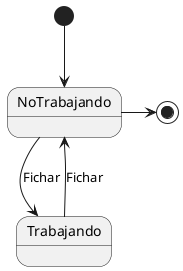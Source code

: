 @startuml DiagramaEstados
state Trabajando
state NoTrabajando

[*] -->  NoTrabajando

NoTrabajando -r-> Trabajando : Fichar

Trabajando -d-> NoTrabajando : Fichar

NoTrabajando -r-> [*]

@enduml
